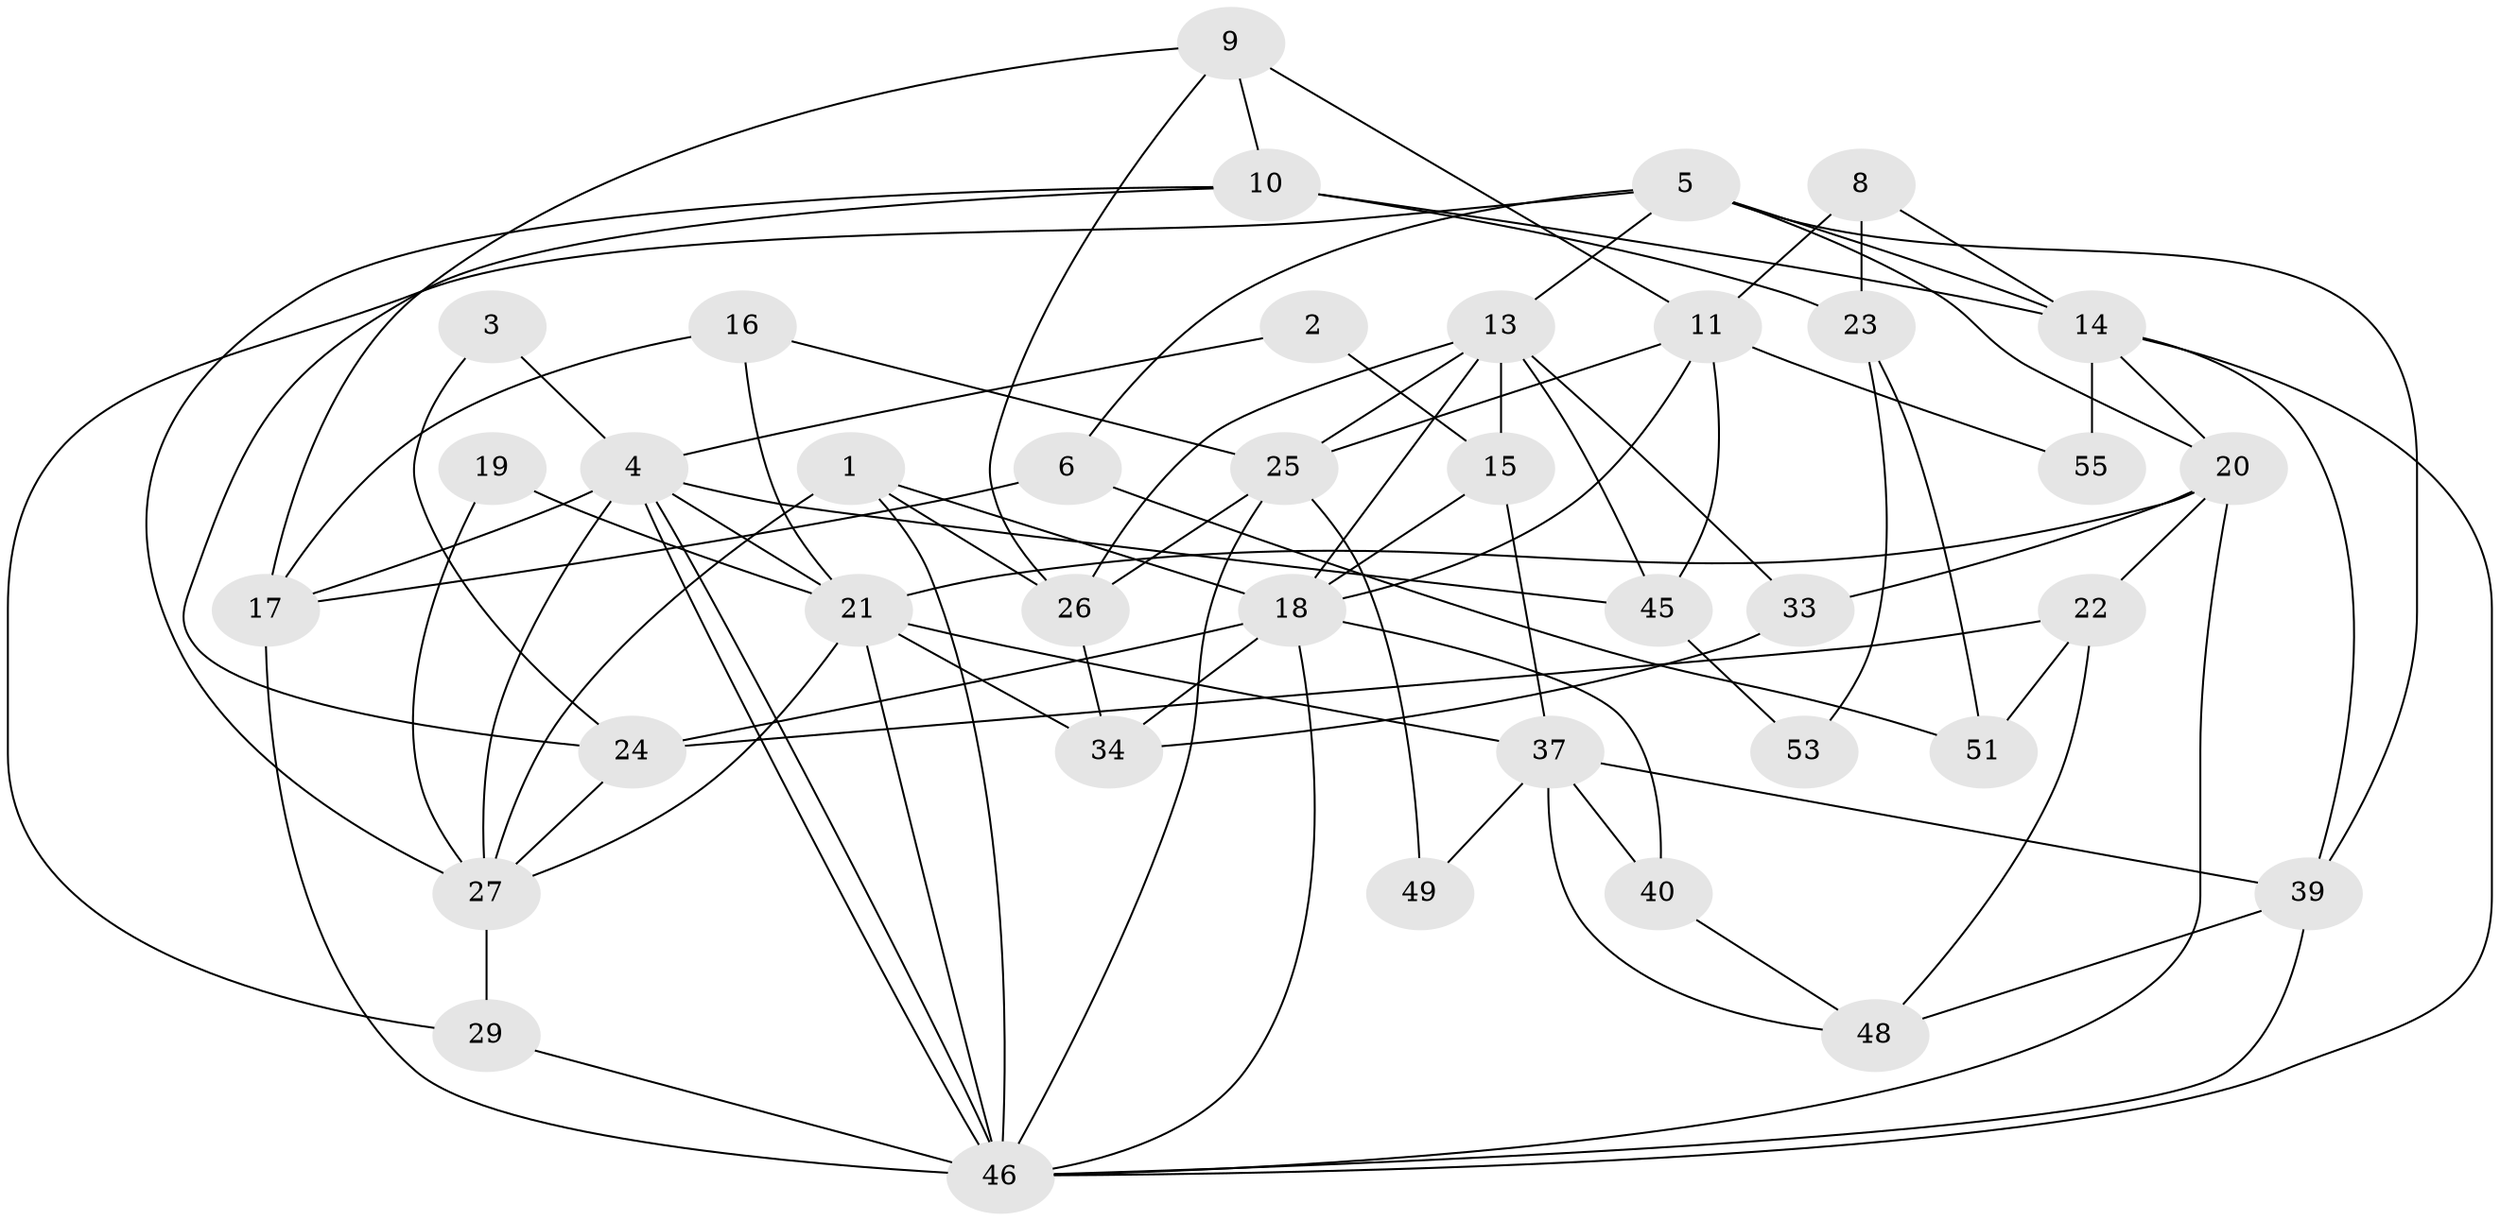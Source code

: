 // Generated by graph-tools (version 1.1) at 2025/23/03/03/25 07:23:59]
// undirected, 38 vertices, 88 edges
graph export_dot {
graph [start="1"]
  node [color=gray90,style=filled];
  1 [super="+32"];
  2;
  3;
  4 [super="+12"];
  5 [super="+7"];
  6;
  8;
  9;
  10 [super="+38"];
  11 [super="+31"];
  13 [super="+50"];
  14 [super="+44"];
  15;
  16;
  17 [super="+35"];
  18 [super="+54"];
  19;
  20 [super="+42"];
  21 [super="+43"];
  22;
  23 [super="+28"];
  24 [super="+30"];
  25 [super="+36"];
  26;
  27 [super="+52"];
  29;
  33;
  34;
  37 [super="+41"];
  39;
  40;
  45;
  46 [super="+47"];
  48;
  49;
  51;
  53;
  55;
  1 -- 26;
  1 -- 18;
  1 -- 27;
  1 -- 46;
  2 -- 4;
  2 -- 15;
  3 -- 24;
  3 -- 4;
  4 -- 46;
  4 -- 46;
  4 -- 17;
  4 -- 21;
  4 -- 27;
  4 -- 45;
  5 -- 6;
  5 -- 39;
  5 -- 13;
  5 -- 29;
  5 -- 14;
  5 -- 20;
  6 -- 17;
  6 -- 51;
  8 -- 23;
  8 -- 11;
  8 -- 14;
  9 -- 26;
  9 -- 11;
  9 -- 10;
  9 -- 17;
  10 -- 14;
  10 -- 24;
  10 -- 27;
  10 -- 23 [weight=2];
  11 -- 55;
  11 -- 18;
  11 -- 25;
  11 -- 45;
  13 -- 33;
  13 -- 15;
  13 -- 25;
  13 -- 18;
  13 -- 26;
  13 -- 45;
  14 -- 39;
  14 -- 55;
  14 -- 20;
  14 -- 46;
  15 -- 18;
  15 -- 37;
  16 -- 21;
  16 -- 25;
  16 -- 17;
  17 -- 46;
  18 -- 40;
  18 -- 34;
  18 -- 24;
  18 -- 46;
  19 -- 21;
  19 -- 27 [weight=2];
  20 -- 21 [weight=2];
  20 -- 33;
  20 -- 22;
  20 -- 46;
  21 -- 34;
  21 -- 37;
  21 -- 46;
  21 -- 27;
  22 -- 24;
  22 -- 48;
  22 -- 51;
  23 -- 51;
  23 -- 53;
  24 -- 27 [weight=2];
  25 -- 26;
  25 -- 49;
  25 -- 46;
  26 -- 34;
  27 -- 29;
  29 -- 46;
  33 -- 34;
  37 -- 40;
  37 -- 49;
  37 -- 48;
  37 -- 39;
  39 -- 46;
  39 -- 48;
  40 -- 48;
  45 -- 53;
}
